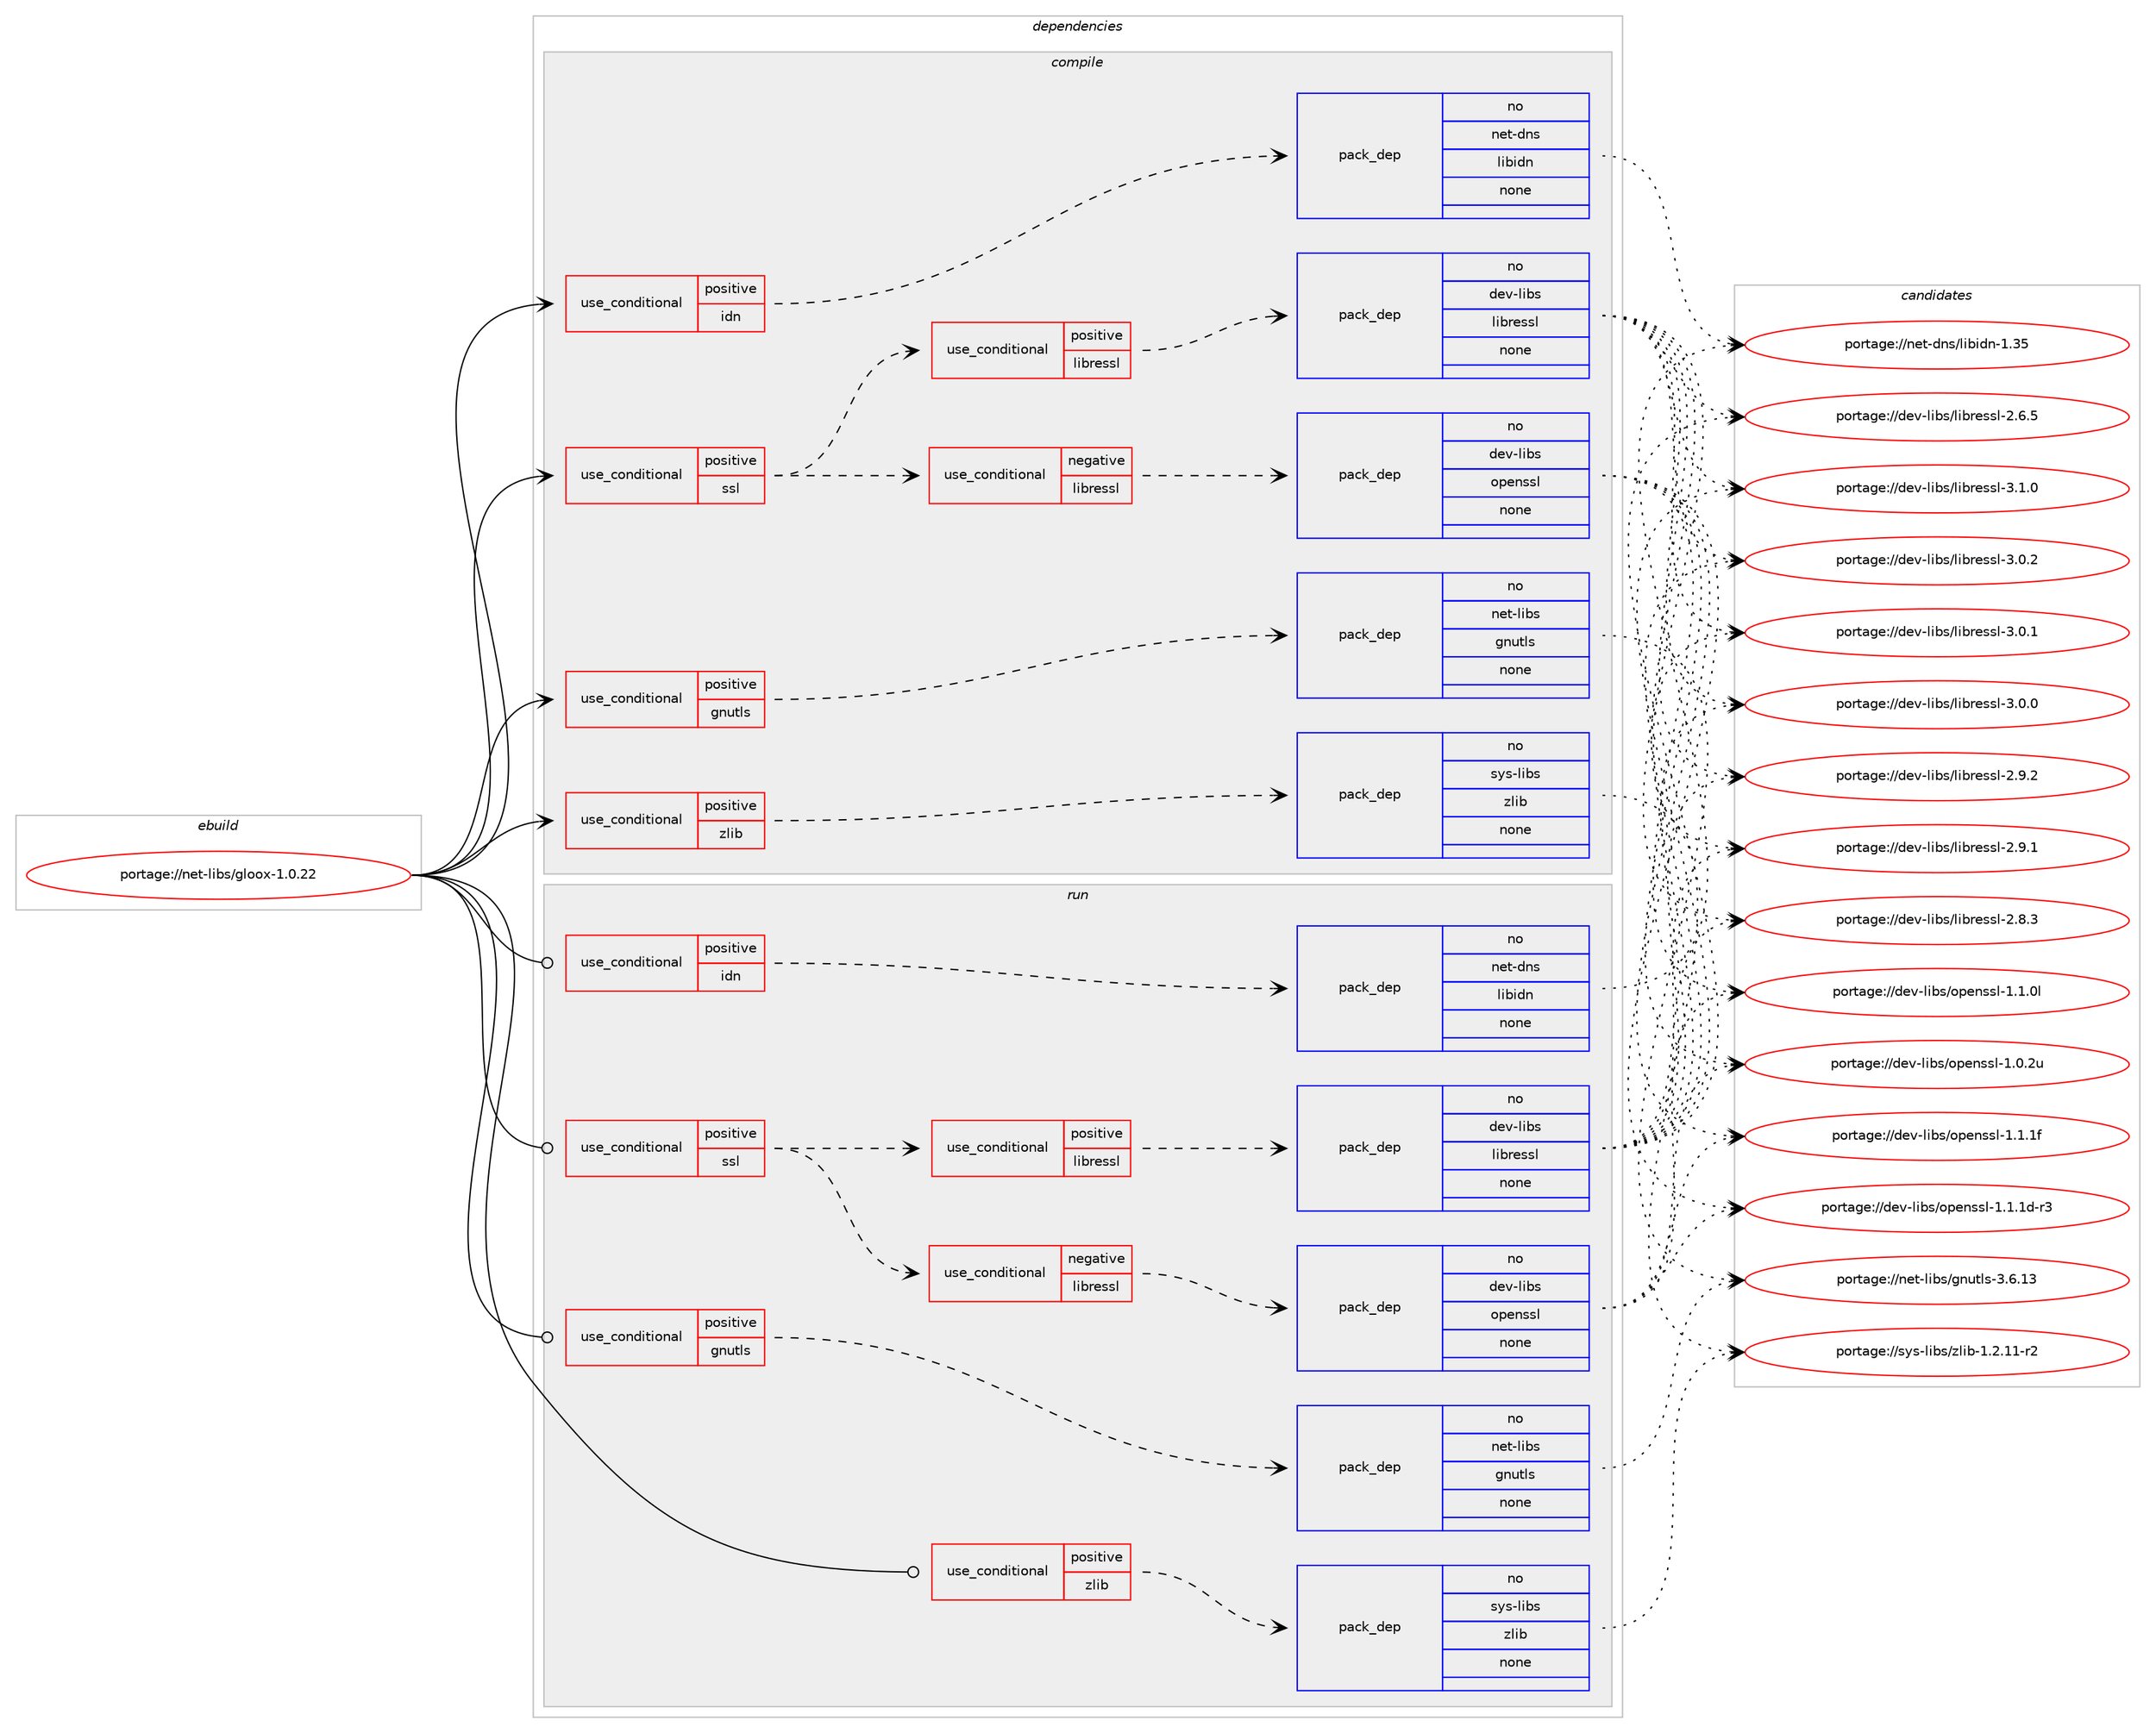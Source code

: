 digraph prolog {

# *************
# Graph options
# *************

newrank=true;
concentrate=true;
compound=true;
graph [rankdir=LR,fontname=Helvetica,fontsize=10,ranksep=1.5];#, ranksep=2.5, nodesep=0.2];
edge  [arrowhead=vee];
node  [fontname=Helvetica,fontsize=10];

# **********
# The ebuild
# **********

subgraph cluster_leftcol {
color=gray;
rank=same;
label=<<i>ebuild</i>>;
id [label="portage://net-libs/gloox-1.0.22", color=red, width=4, href="../net-libs/gloox-1.0.22.svg"];
}

# ****************
# The dependencies
# ****************

subgraph cluster_midcol {
color=gray;
label=<<i>dependencies</i>>;
subgraph cluster_compile {
fillcolor="#eeeeee";
style=filled;
label=<<i>compile</i>>;
subgraph cond986 {
dependency7510 [label=<<TABLE BORDER="0" CELLBORDER="1" CELLSPACING="0" CELLPADDING="4"><TR><TD ROWSPAN="3" CELLPADDING="10">use_conditional</TD></TR><TR><TD>positive</TD></TR><TR><TD>gnutls</TD></TR></TABLE>>, shape=none, color=red];
subgraph pack6445 {
dependency7511 [label=<<TABLE BORDER="0" CELLBORDER="1" CELLSPACING="0" CELLPADDING="4" WIDTH="220"><TR><TD ROWSPAN="6" CELLPADDING="30">pack_dep</TD></TR><TR><TD WIDTH="110">no</TD></TR><TR><TD>net-libs</TD></TR><TR><TD>gnutls</TD></TR><TR><TD>none</TD></TR><TR><TD></TD></TR></TABLE>>, shape=none, color=blue];
}
dependency7510:e -> dependency7511:w [weight=20,style="dashed",arrowhead="vee"];
}
id:e -> dependency7510:w [weight=20,style="solid",arrowhead="vee"];
subgraph cond987 {
dependency7512 [label=<<TABLE BORDER="0" CELLBORDER="1" CELLSPACING="0" CELLPADDING="4"><TR><TD ROWSPAN="3" CELLPADDING="10">use_conditional</TD></TR><TR><TD>positive</TD></TR><TR><TD>idn</TD></TR></TABLE>>, shape=none, color=red];
subgraph pack6446 {
dependency7513 [label=<<TABLE BORDER="0" CELLBORDER="1" CELLSPACING="0" CELLPADDING="4" WIDTH="220"><TR><TD ROWSPAN="6" CELLPADDING="30">pack_dep</TD></TR><TR><TD WIDTH="110">no</TD></TR><TR><TD>net-dns</TD></TR><TR><TD>libidn</TD></TR><TR><TD>none</TD></TR><TR><TD></TD></TR></TABLE>>, shape=none, color=blue];
}
dependency7512:e -> dependency7513:w [weight=20,style="dashed",arrowhead="vee"];
}
id:e -> dependency7512:w [weight=20,style="solid",arrowhead="vee"];
subgraph cond988 {
dependency7514 [label=<<TABLE BORDER="0" CELLBORDER="1" CELLSPACING="0" CELLPADDING="4"><TR><TD ROWSPAN="3" CELLPADDING="10">use_conditional</TD></TR><TR><TD>positive</TD></TR><TR><TD>ssl</TD></TR></TABLE>>, shape=none, color=red];
subgraph cond989 {
dependency7515 [label=<<TABLE BORDER="0" CELLBORDER="1" CELLSPACING="0" CELLPADDING="4"><TR><TD ROWSPAN="3" CELLPADDING="10">use_conditional</TD></TR><TR><TD>negative</TD></TR><TR><TD>libressl</TD></TR></TABLE>>, shape=none, color=red];
subgraph pack6447 {
dependency7516 [label=<<TABLE BORDER="0" CELLBORDER="1" CELLSPACING="0" CELLPADDING="4" WIDTH="220"><TR><TD ROWSPAN="6" CELLPADDING="30">pack_dep</TD></TR><TR><TD WIDTH="110">no</TD></TR><TR><TD>dev-libs</TD></TR><TR><TD>openssl</TD></TR><TR><TD>none</TD></TR><TR><TD></TD></TR></TABLE>>, shape=none, color=blue];
}
dependency7515:e -> dependency7516:w [weight=20,style="dashed",arrowhead="vee"];
}
dependency7514:e -> dependency7515:w [weight=20,style="dashed",arrowhead="vee"];
subgraph cond990 {
dependency7517 [label=<<TABLE BORDER="0" CELLBORDER="1" CELLSPACING="0" CELLPADDING="4"><TR><TD ROWSPAN="3" CELLPADDING="10">use_conditional</TD></TR><TR><TD>positive</TD></TR><TR><TD>libressl</TD></TR></TABLE>>, shape=none, color=red];
subgraph pack6448 {
dependency7518 [label=<<TABLE BORDER="0" CELLBORDER="1" CELLSPACING="0" CELLPADDING="4" WIDTH="220"><TR><TD ROWSPAN="6" CELLPADDING="30">pack_dep</TD></TR><TR><TD WIDTH="110">no</TD></TR><TR><TD>dev-libs</TD></TR><TR><TD>libressl</TD></TR><TR><TD>none</TD></TR><TR><TD></TD></TR></TABLE>>, shape=none, color=blue];
}
dependency7517:e -> dependency7518:w [weight=20,style="dashed",arrowhead="vee"];
}
dependency7514:e -> dependency7517:w [weight=20,style="dashed",arrowhead="vee"];
}
id:e -> dependency7514:w [weight=20,style="solid",arrowhead="vee"];
subgraph cond991 {
dependency7519 [label=<<TABLE BORDER="0" CELLBORDER="1" CELLSPACING="0" CELLPADDING="4"><TR><TD ROWSPAN="3" CELLPADDING="10">use_conditional</TD></TR><TR><TD>positive</TD></TR><TR><TD>zlib</TD></TR></TABLE>>, shape=none, color=red];
subgraph pack6449 {
dependency7520 [label=<<TABLE BORDER="0" CELLBORDER="1" CELLSPACING="0" CELLPADDING="4" WIDTH="220"><TR><TD ROWSPAN="6" CELLPADDING="30">pack_dep</TD></TR><TR><TD WIDTH="110">no</TD></TR><TR><TD>sys-libs</TD></TR><TR><TD>zlib</TD></TR><TR><TD>none</TD></TR><TR><TD></TD></TR></TABLE>>, shape=none, color=blue];
}
dependency7519:e -> dependency7520:w [weight=20,style="dashed",arrowhead="vee"];
}
id:e -> dependency7519:w [weight=20,style="solid",arrowhead="vee"];
}
subgraph cluster_compileandrun {
fillcolor="#eeeeee";
style=filled;
label=<<i>compile and run</i>>;
}
subgraph cluster_run {
fillcolor="#eeeeee";
style=filled;
label=<<i>run</i>>;
subgraph cond992 {
dependency7521 [label=<<TABLE BORDER="0" CELLBORDER="1" CELLSPACING="0" CELLPADDING="4"><TR><TD ROWSPAN="3" CELLPADDING="10">use_conditional</TD></TR><TR><TD>positive</TD></TR><TR><TD>gnutls</TD></TR></TABLE>>, shape=none, color=red];
subgraph pack6450 {
dependency7522 [label=<<TABLE BORDER="0" CELLBORDER="1" CELLSPACING="0" CELLPADDING="4" WIDTH="220"><TR><TD ROWSPAN="6" CELLPADDING="30">pack_dep</TD></TR><TR><TD WIDTH="110">no</TD></TR><TR><TD>net-libs</TD></TR><TR><TD>gnutls</TD></TR><TR><TD>none</TD></TR><TR><TD></TD></TR></TABLE>>, shape=none, color=blue];
}
dependency7521:e -> dependency7522:w [weight=20,style="dashed",arrowhead="vee"];
}
id:e -> dependency7521:w [weight=20,style="solid",arrowhead="odot"];
subgraph cond993 {
dependency7523 [label=<<TABLE BORDER="0" CELLBORDER="1" CELLSPACING="0" CELLPADDING="4"><TR><TD ROWSPAN="3" CELLPADDING="10">use_conditional</TD></TR><TR><TD>positive</TD></TR><TR><TD>idn</TD></TR></TABLE>>, shape=none, color=red];
subgraph pack6451 {
dependency7524 [label=<<TABLE BORDER="0" CELLBORDER="1" CELLSPACING="0" CELLPADDING="4" WIDTH="220"><TR><TD ROWSPAN="6" CELLPADDING="30">pack_dep</TD></TR><TR><TD WIDTH="110">no</TD></TR><TR><TD>net-dns</TD></TR><TR><TD>libidn</TD></TR><TR><TD>none</TD></TR><TR><TD></TD></TR></TABLE>>, shape=none, color=blue];
}
dependency7523:e -> dependency7524:w [weight=20,style="dashed",arrowhead="vee"];
}
id:e -> dependency7523:w [weight=20,style="solid",arrowhead="odot"];
subgraph cond994 {
dependency7525 [label=<<TABLE BORDER="0" CELLBORDER="1" CELLSPACING="0" CELLPADDING="4"><TR><TD ROWSPAN="3" CELLPADDING="10">use_conditional</TD></TR><TR><TD>positive</TD></TR><TR><TD>ssl</TD></TR></TABLE>>, shape=none, color=red];
subgraph cond995 {
dependency7526 [label=<<TABLE BORDER="0" CELLBORDER="1" CELLSPACING="0" CELLPADDING="4"><TR><TD ROWSPAN="3" CELLPADDING="10">use_conditional</TD></TR><TR><TD>negative</TD></TR><TR><TD>libressl</TD></TR></TABLE>>, shape=none, color=red];
subgraph pack6452 {
dependency7527 [label=<<TABLE BORDER="0" CELLBORDER="1" CELLSPACING="0" CELLPADDING="4" WIDTH="220"><TR><TD ROWSPAN="6" CELLPADDING="30">pack_dep</TD></TR><TR><TD WIDTH="110">no</TD></TR><TR><TD>dev-libs</TD></TR><TR><TD>openssl</TD></TR><TR><TD>none</TD></TR><TR><TD></TD></TR></TABLE>>, shape=none, color=blue];
}
dependency7526:e -> dependency7527:w [weight=20,style="dashed",arrowhead="vee"];
}
dependency7525:e -> dependency7526:w [weight=20,style="dashed",arrowhead="vee"];
subgraph cond996 {
dependency7528 [label=<<TABLE BORDER="0" CELLBORDER="1" CELLSPACING="0" CELLPADDING="4"><TR><TD ROWSPAN="3" CELLPADDING="10">use_conditional</TD></TR><TR><TD>positive</TD></TR><TR><TD>libressl</TD></TR></TABLE>>, shape=none, color=red];
subgraph pack6453 {
dependency7529 [label=<<TABLE BORDER="0" CELLBORDER="1" CELLSPACING="0" CELLPADDING="4" WIDTH="220"><TR><TD ROWSPAN="6" CELLPADDING="30">pack_dep</TD></TR><TR><TD WIDTH="110">no</TD></TR><TR><TD>dev-libs</TD></TR><TR><TD>libressl</TD></TR><TR><TD>none</TD></TR><TR><TD></TD></TR></TABLE>>, shape=none, color=blue];
}
dependency7528:e -> dependency7529:w [weight=20,style="dashed",arrowhead="vee"];
}
dependency7525:e -> dependency7528:w [weight=20,style="dashed",arrowhead="vee"];
}
id:e -> dependency7525:w [weight=20,style="solid",arrowhead="odot"];
subgraph cond997 {
dependency7530 [label=<<TABLE BORDER="0" CELLBORDER="1" CELLSPACING="0" CELLPADDING="4"><TR><TD ROWSPAN="3" CELLPADDING="10">use_conditional</TD></TR><TR><TD>positive</TD></TR><TR><TD>zlib</TD></TR></TABLE>>, shape=none, color=red];
subgraph pack6454 {
dependency7531 [label=<<TABLE BORDER="0" CELLBORDER="1" CELLSPACING="0" CELLPADDING="4" WIDTH="220"><TR><TD ROWSPAN="6" CELLPADDING="30">pack_dep</TD></TR><TR><TD WIDTH="110">no</TD></TR><TR><TD>sys-libs</TD></TR><TR><TD>zlib</TD></TR><TR><TD>none</TD></TR><TR><TD></TD></TR></TABLE>>, shape=none, color=blue];
}
dependency7530:e -> dependency7531:w [weight=20,style="dashed",arrowhead="vee"];
}
id:e -> dependency7530:w [weight=20,style="solid",arrowhead="odot"];
}
}

# **************
# The candidates
# **************

subgraph cluster_choices {
rank=same;
color=gray;
label=<<i>candidates</i>>;

subgraph choice6445 {
color=black;
nodesep=1;
choice11010111645108105981154710311011711610811545514654464951 [label="portage://net-libs/gnutls-3.6.13", color=red, width=4,href="../net-libs/gnutls-3.6.13.svg"];
dependency7511:e -> choice11010111645108105981154710311011711610811545514654464951:w [style=dotted,weight="100"];
}
subgraph choice6446 {
color=black;
nodesep=1;
choice1101011164510011011547108105981051001104549465153 [label="portage://net-dns/libidn-1.35", color=red, width=4,href="../net-dns/libidn-1.35.svg"];
dependency7513:e -> choice1101011164510011011547108105981051001104549465153:w [style=dotted,weight="100"];
}
subgraph choice6447 {
color=black;
nodesep=1;
choice100101118451081059811547111112101110115115108454946494649102 [label="portage://dev-libs/openssl-1.1.1f", color=red, width=4,href="../dev-libs/openssl-1.1.1f.svg"];
choice1001011184510810598115471111121011101151151084549464946491004511451 [label="portage://dev-libs/openssl-1.1.1d-r3", color=red, width=4,href="../dev-libs/openssl-1.1.1d-r3.svg"];
choice100101118451081059811547111112101110115115108454946494648108 [label="portage://dev-libs/openssl-1.1.0l", color=red, width=4,href="../dev-libs/openssl-1.1.0l.svg"];
choice100101118451081059811547111112101110115115108454946484650117 [label="portage://dev-libs/openssl-1.0.2u", color=red, width=4,href="../dev-libs/openssl-1.0.2u.svg"];
dependency7516:e -> choice100101118451081059811547111112101110115115108454946494649102:w [style=dotted,weight="100"];
dependency7516:e -> choice1001011184510810598115471111121011101151151084549464946491004511451:w [style=dotted,weight="100"];
dependency7516:e -> choice100101118451081059811547111112101110115115108454946494648108:w [style=dotted,weight="100"];
dependency7516:e -> choice100101118451081059811547111112101110115115108454946484650117:w [style=dotted,weight="100"];
}
subgraph choice6448 {
color=black;
nodesep=1;
choice10010111845108105981154710810598114101115115108455146494648 [label="portage://dev-libs/libressl-3.1.0", color=red, width=4,href="../dev-libs/libressl-3.1.0.svg"];
choice10010111845108105981154710810598114101115115108455146484650 [label="portage://dev-libs/libressl-3.0.2", color=red, width=4,href="../dev-libs/libressl-3.0.2.svg"];
choice10010111845108105981154710810598114101115115108455146484649 [label="portage://dev-libs/libressl-3.0.1", color=red, width=4,href="../dev-libs/libressl-3.0.1.svg"];
choice10010111845108105981154710810598114101115115108455146484648 [label="portage://dev-libs/libressl-3.0.0", color=red, width=4,href="../dev-libs/libressl-3.0.0.svg"];
choice10010111845108105981154710810598114101115115108455046574650 [label="portage://dev-libs/libressl-2.9.2", color=red, width=4,href="../dev-libs/libressl-2.9.2.svg"];
choice10010111845108105981154710810598114101115115108455046574649 [label="portage://dev-libs/libressl-2.9.1", color=red, width=4,href="../dev-libs/libressl-2.9.1.svg"];
choice10010111845108105981154710810598114101115115108455046564651 [label="portage://dev-libs/libressl-2.8.3", color=red, width=4,href="../dev-libs/libressl-2.8.3.svg"];
choice10010111845108105981154710810598114101115115108455046544653 [label="portage://dev-libs/libressl-2.6.5", color=red, width=4,href="../dev-libs/libressl-2.6.5.svg"];
dependency7518:e -> choice10010111845108105981154710810598114101115115108455146494648:w [style=dotted,weight="100"];
dependency7518:e -> choice10010111845108105981154710810598114101115115108455146484650:w [style=dotted,weight="100"];
dependency7518:e -> choice10010111845108105981154710810598114101115115108455146484649:w [style=dotted,weight="100"];
dependency7518:e -> choice10010111845108105981154710810598114101115115108455146484648:w [style=dotted,weight="100"];
dependency7518:e -> choice10010111845108105981154710810598114101115115108455046574650:w [style=dotted,weight="100"];
dependency7518:e -> choice10010111845108105981154710810598114101115115108455046574649:w [style=dotted,weight="100"];
dependency7518:e -> choice10010111845108105981154710810598114101115115108455046564651:w [style=dotted,weight="100"];
dependency7518:e -> choice10010111845108105981154710810598114101115115108455046544653:w [style=dotted,weight="100"];
}
subgraph choice6449 {
color=black;
nodesep=1;
choice11512111545108105981154712210810598454946504649494511450 [label="portage://sys-libs/zlib-1.2.11-r2", color=red, width=4,href="../sys-libs/zlib-1.2.11-r2.svg"];
dependency7520:e -> choice11512111545108105981154712210810598454946504649494511450:w [style=dotted,weight="100"];
}
subgraph choice6450 {
color=black;
nodesep=1;
choice11010111645108105981154710311011711610811545514654464951 [label="portage://net-libs/gnutls-3.6.13", color=red, width=4,href="../net-libs/gnutls-3.6.13.svg"];
dependency7522:e -> choice11010111645108105981154710311011711610811545514654464951:w [style=dotted,weight="100"];
}
subgraph choice6451 {
color=black;
nodesep=1;
choice1101011164510011011547108105981051001104549465153 [label="portage://net-dns/libidn-1.35", color=red, width=4,href="../net-dns/libidn-1.35.svg"];
dependency7524:e -> choice1101011164510011011547108105981051001104549465153:w [style=dotted,weight="100"];
}
subgraph choice6452 {
color=black;
nodesep=1;
choice100101118451081059811547111112101110115115108454946494649102 [label="portage://dev-libs/openssl-1.1.1f", color=red, width=4,href="../dev-libs/openssl-1.1.1f.svg"];
choice1001011184510810598115471111121011101151151084549464946491004511451 [label="portage://dev-libs/openssl-1.1.1d-r3", color=red, width=4,href="../dev-libs/openssl-1.1.1d-r3.svg"];
choice100101118451081059811547111112101110115115108454946494648108 [label="portage://dev-libs/openssl-1.1.0l", color=red, width=4,href="../dev-libs/openssl-1.1.0l.svg"];
choice100101118451081059811547111112101110115115108454946484650117 [label="portage://dev-libs/openssl-1.0.2u", color=red, width=4,href="../dev-libs/openssl-1.0.2u.svg"];
dependency7527:e -> choice100101118451081059811547111112101110115115108454946494649102:w [style=dotted,weight="100"];
dependency7527:e -> choice1001011184510810598115471111121011101151151084549464946491004511451:w [style=dotted,weight="100"];
dependency7527:e -> choice100101118451081059811547111112101110115115108454946494648108:w [style=dotted,weight="100"];
dependency7527:e -> choice100101118451081059811547111112101110115115108454946484650117:w [style=dotted,weight="100"];
}
subgraph choice6453 {
color=black;
nodesep=1;
choice10010111845108105981154710810598114101115115108455146494648 [label="portage://dev-libs/libressl-3.1.0", color=red, width=4,href="../dev-libs/libressl-3.1.0.svg"];
choice10010111845108105981154710810598114101115115108455146484650 [label="portage://dev-libs/libressl-3.0.2", color=red, width=4,href="../dev-libs/libressl-3.0.2.svg"];
choice10010111845108105981154710810598114101115115108455146484649 [label="portage://dev-libs/libressl-3.0.1", color=red, width=4,href="../dev-libs/libressl-3.0.1.svg"];
choice10010111845108105981154710810598114101115115108455146484648 [label="portage://dev-libs/libressl-3.0.0", color=red, width=4,href="../dev-libs/libressl-3.0.0.svg"];
choice10010111845108105981154710810598114101115115108455046574650 [label="portage://dev-libs/libressl-2.9.2", color=red, width=4,href="../dev-libs/libressl-2.9.2.svg"];
choice10010111845108105981154710810598114101115115108455046574649 [label="portage://dev-libs/libressl-2.9.1", color=red, width=4,href="../dev-libs/libressl-2.9.1.svg"];
choice10010111845108105981154710810598114101115115108455046564651 [label="portage://dev-libs/libressl-2.8.3", color=red, width=4,href="../dev-libs/libressl-2.8.3.svg"];
choice10010111845108105981154710810598114101115115108455046544653 [label="portage://dev-libs/libressl-2.6.5", color=red, width=4,href="../dev-libs/libressl-2.6.5.svg"];
dependency7529:e -> choice10010111845108105981154710810598114101115115108455146494648:w [style=dotted,weight="100"];
dependency7529:e -> choice10010111845108105981154710810598114101115115108455146484650:w [style=dotted,weight="100"];
dependency7529:e -> choice10010111845108105981154710810598114101115115108455146484649:w [style=dotted,weight="100"];
dependency7529:e -> choice10010111845108105981154710810598114101115115108455146484648:w [style=dotted,weight="100"];
dependency7529:e -> choice10010111845108105981154710810598114101115115108455046574650:w [style=dotted,weight="100"];
dependency7529:e -> choice10010111845108105981154710810598114101115115108455046574649:w [style=dotted,weight="100"];
dependency7529:e -> choice10010111845108105981154710810598114101115115108455046564651:w [style=dotted,weight="100"];
dependency7529:e -> choice10010111845108105981154710810598114101115115108455046544653:w [style=dotted,weight="100"];
}
subgraph choice6454 {
color=black;
nodesep=1;
choice11512111545108105981154712210810598454946504649494511450 [label="portage://sys-libs/zlib-1.2.11-r2", color=red, width=4,href="../sys-libs/zlib-1.2.11-r2.svg"];
dependency7531:e -> choice11512111545108105981154712210810598454946504649494511450:w [style=dotted,weight="100"];
}
}

}
